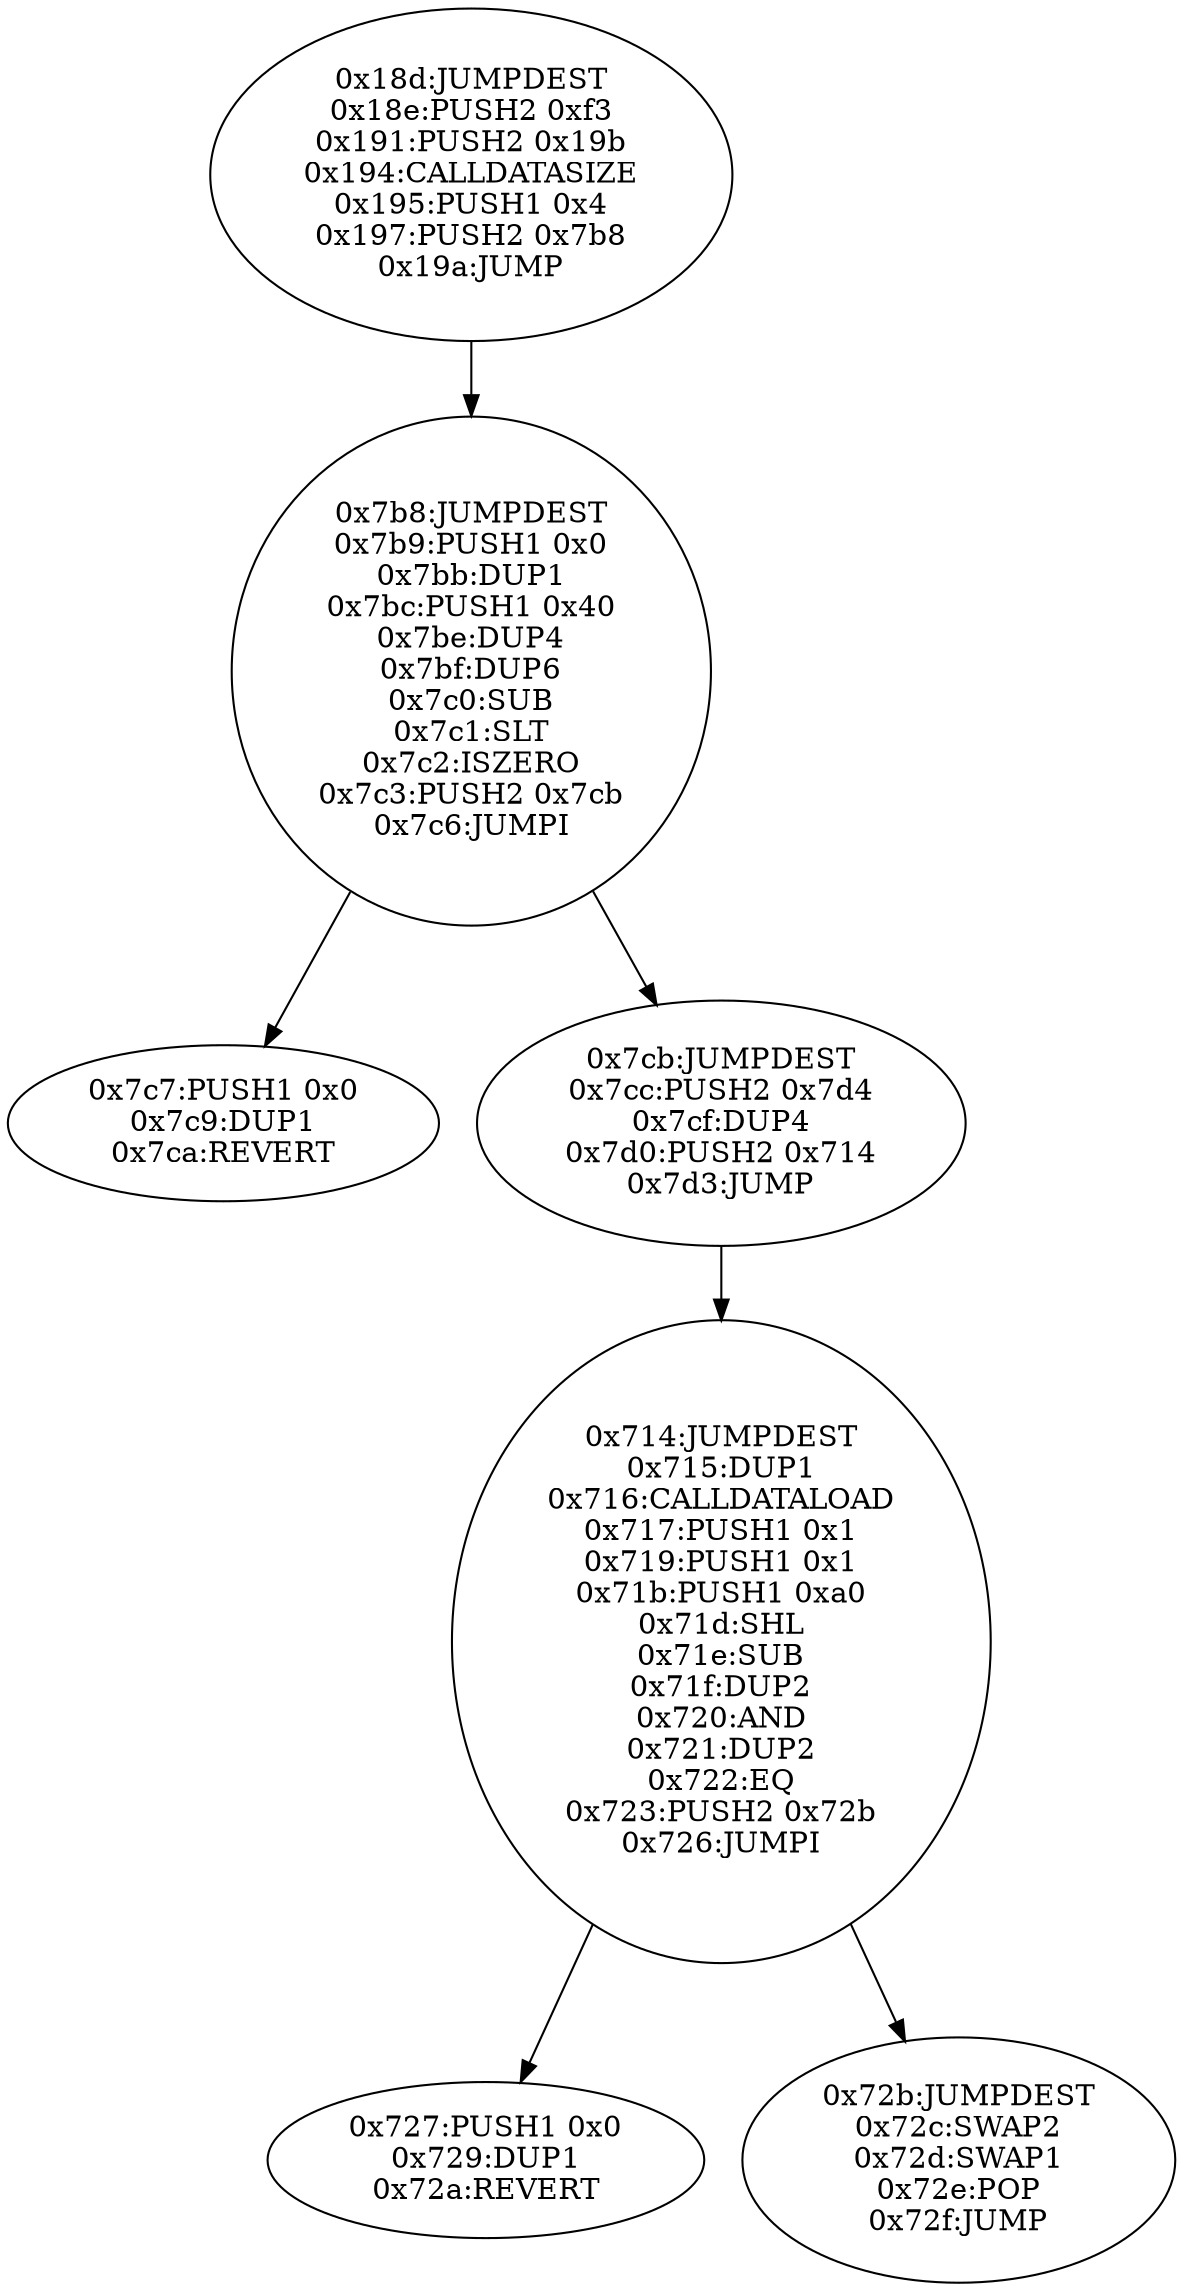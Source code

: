 digraph{
397[label="0x18d:JUMPDEST
0x18e:PUSH2 0xf3
0x191:PUSH2 0x19b
0x194:CALLDATASIZE
0x195:PUSH1 0x4
0x197:PUSH2 0x7b8
0x19a:JUMP"]
397 -> 1976
1976[label="0x7b8:JUMPDEST
0x7b9:PUSH1 0x0
0x7bb:DUP1
0x7bc:PUSH1 0x40
0x7be:DUP4
0x7bf:DUP6
0x7c0:SUB
0x7c1:SLT
0x7c2:ISZERO
0x7c3:PUSH2 0x7cb
0x7c6:JUMPI"]
1976 -> 1991
1976 -> 1995
1991[label="0x7c7:PUSH1 0x0
0x7c9:DUP1
0x7ca:REVERT"]
1995[label="0x7cb:JUMPDEST
0x7cc:PUSH2 0x7d4
0x7cf:DUP4
0x7d0:PUSH2 0x714
0x7d3:JUMP"]
1995 -> 1812
1812[label="0x714:JUMPDEST
0x715:DUP1
0x716:CALLDATALOAD
0x717:PUSH1 0x1
0x719:PUSH1 0x1
0x71b:PUSH1 0xa0
0x71d:SHL
0x71e:SUB
0x71f:DUP2
0x720:AND
0x721:DUP2
0x722:EQ
0x723:PUSH2 0x72b
0x726:JUMPI"]
1812 -> 1831
1812 -> 1835
1831[label="0x727:PUSH1 0x0
0x729:DUP1
0x72a:REVERT"]
1835[label="0x72b:JUMPDEST
0x72c:SWAP2
0x72d:SWAP1
0x72e:POP
0x72f:JUMP"]

}